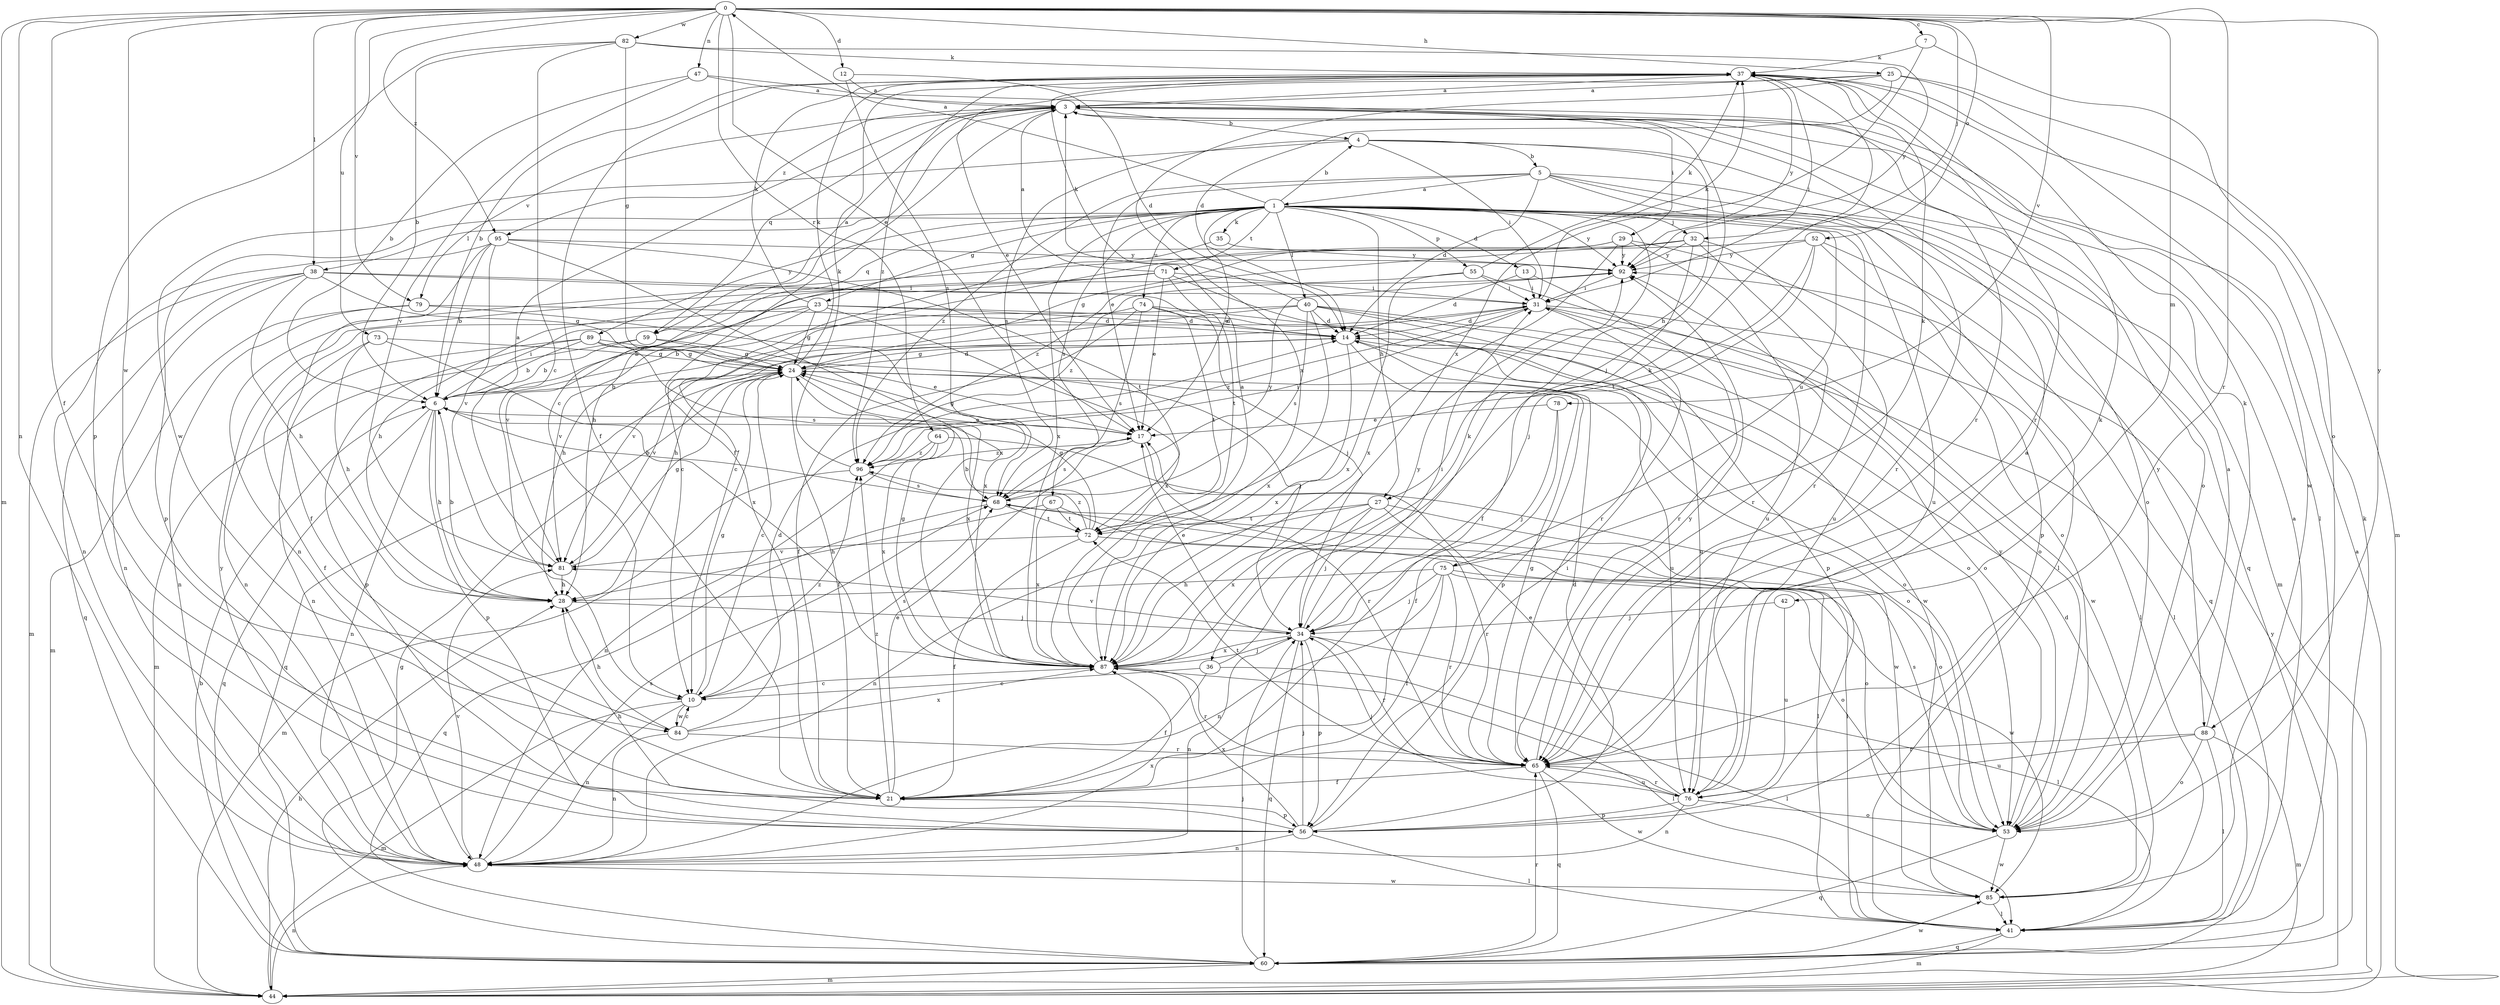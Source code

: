 strict digraph  {
0;
1;
3;
4;
5;
6;
7;
10;
12;
13;
14;
17;
21;
23;
24;
25;
27;
28;
29;
31;
32;
34;
35;
36;
37;
38;
40;
41;
42;
44;
47;
48;
52;
53;
55;
56;
59;
60;
64;
65;
67;
68;
71;
72;
73;
74;
75;
76;
78;
79;
81;
82;
84;
85;
87;
88;
89;
92;
95;
96;
0 -> 7  [label=c];
0 -> 12  [label=d];
0 -> 17  [label=e];
0 -> 21  [label=f];
0 -> 25  [label=h];
0 -> 32  [label=j];
0 -> 38  [label=l];
0 -> 42  [label=m];
0 -> 44  [label=m];
0 -> 47  [label=n];
0 -> 48  [label=n];
0 -> 52  [label=o];
0 -> 64  [label=r];
0 -> 65  [label=r];
0 -> 73  [label=u];
0 -> 78  [label=v];
0 -> 79  [label=v];
0 -> 82  [label=w];
0 -> 84  [label=w];
0 -> 88  [label=y];
0 -> 95  [label=z];
1 -> 0  [label=a];
1 -> 4  [label=b];
1 -> 13  [label=d];
1 -> 17  [label=e];
1 -> 23  [label=g];
1 -> 27  [label=h];
1 -> 32  [label=j];
1 -> 35  [label=k];
1 -> 36  [label=k];
1 -> 38  [label=l];
1 -> 40  [label=l];
1 -> 41  [label=l];
1 -> 55  [label=p];
1 -> 56  [label=p];
1 -> 59  [label=q];
1 -> 65  [label=r];
1 -> 67  [label=s];
1 -> 71  [label=t];
1 -> 74  [label=u];
1 -> 75  [label=u];
1 -> 76  [label=u];
1 -> 87  [label=x];
1 -> 88  [label=y];
1 -> 89  [label=y];
1 -> 92  [label=y];
3 -> 4  [label=b];
3 -> 10  [label=c];
3 -> 21  [label=f];
3 -> 29  [label=i];
3 -> 34  [label=j];
3 -> 41  [label=l];
3 -> 59  [label=q];
3 -> 79  [label=v];
3 -> 95  [label=z];
4 -> 5  [label=b];
4 -> 27  [label=h];
4 -> 31  [label=i];
4 -> 53  [label=o];
4 -> 68  [label=s];
4 -> 84  [label=w];
5 -> 1  [label=a];
5 -> 14  [label=d];
5 -> 17  [label=e];
5 -> 44  [label=m];
5 -> 53  [label=o];
5 -> 60  [label=q];
5 -> 65  [label=r];
5 -> 96  [label=z];
6 -> 17  [label=e];
6 -> 28  [label=h];
6 -> 31  [label=i];
6 -> 48  [label=n];
6 -> 56  [label=p];
6 -> 60  [label=q];
7 -> 37  [label=k];
7 -> 53  [label=o];
7 -> 87  [label=x];
10 -> 24  [label=g];
10 -> 44  [label=m];
10 -> 48  [label=n];
10 -> 68  [label=s];
10 -> 84  [label=w];
10 -> 96  [label=z];
12 -> 3  [label=a];
12 -> 14  [label=d];
12 -> 68  [label=s];
13 -> 14  [label=d];
13 -> 31  [label=i];
13 -> 65  [label=r];
14 -> 24  [label=g];
14 -> 53  [label=o];
14 -> 56  [label=p];
14 -> 76  [label=u];
14 -> 81  [label=v];
14 -> 87  [label=x];
17 -> 24  [label=g];
17 -> 65  [label=r];
17 -> 68  [label=s];
17 -> 96  [label=z];
21 -> 17  [label=e];
21 -> 56  [label=p];
21 -> 96  [label=z];
23 -> 6  [label=b];
23 -> 14  [label=d];
23 -> 24  [label=g];
23 -> 37  [label=k];
23 -> 48  [label=n];
23 -> 53  [label=o];
23 -> 81  [label=v];
23 -> 87  [label=x];
24 -> 6  [label=b];
24 -> 10  [label=c];
24 -> 14  [label=d];
24 -> 21  [label=f];
24 -> 37  [label=k];
24 -> 53  [label=o];
24 -> 60  [label=q];
24 -> 87  [label=x];
25 -> 3  [label=a];
25 -> 14  [label=d];
25 -> 17  [label=e];
25 -> 44  [label=m];
25 -> 85  [label=w];
25 -> 87  [label=x];
27 -> 34  [label=j];
27 -> 48  [label=n];
27 -> 53  [label=o];
27 -> 65  [label=r];
27 -> 72  [label=t];
27 -> 87  [label=x];
28 -> 6  [label=b];
28 -> 34  [label=j];
29 -> 10  [label=c];
29 -> 28  [label=h];
29 -> 53  [label=o];
29 -> 76  [label=u];
29 -> 87  [label=x];
29 -> 92  [label=y];
31 -> 14  [label=d];
31 -> 28  [label=h];
31 -> 37  [label=k];
31 -> 41  [label=l];
31 -> 53  [label=o];
31 -> 85  [label=w];
31 -> 96  [label=z];
32 -> 21  [label=f];
32 -> 24  [label=g];
32 -> 65  [label=r];
32 -> 76  [label=u];
32 -> 92  [label=y];
32 -> 96  [label=z];
34 -> 17  [label=e];
34 -> 31  [label=i];
34 -> 41  [label=l];
34 -> 48  [label=n];
34 -> 56  [label=p];
34 -> 60  [label=q];
34 -> 65  [label=r];
34 -> 81  [label=v];
34 -> 87  [label=x];
35 -> 10  [label=c];
35 -> 92  [label=y];
36 -> 10  [label=c];
36 -> 21  [label=f];
36 -> 37  [label=k];
36 -> 41  [label=l];
37 -> 3  [label=a];
37 -> 6  [label=b];
37 -> 21  [label=f];
37 -> 31  [label=i];
37 -> 65  [label=r];
37 -> 92  [label=y];
37 -> 96  [label=z];
38 -> 24  [label=g];
38 -> 28  [label=h];
38 -> 31  [label=i];
38 -> 34  [label=j];
38 -> 44  [label=m];
38 -> 48  [label=n];
38 -> 60  [label=q];
40 -> 6  [label=b];
40 -> 14  [label=d];
40 -> 37  [label=k];
40 -> 41  [label=l];
40 -> 56  [label=p];
40 -> 68  [label=s];
40 -> 76  [label=u];
40 -> 81  [label=v];
40 -> 87  [label=x];
41 -> 3  [label=a];
41 -> 44  [label=m];
41 -> 60  [label=q];
42 -> 34  [label=j];
42 -> 76  [label=u];
44 -> 3  [label=a];
44 -> 28  [label=h];
44 -> 48  [label=n];
44 -> 92  [label=y];
47 -> 3  [label=a];
47 -> 6  [label=b];
47 -> 65  [label=r];
47 -> 81  [label=v];
48 -> 68  [label=s];
48 -> 81  [label=v];
48 -> 85  [label=w];
48 -> 87  [label=x];
48 -> 92  [label=y];
52 -> 34  [label=j];
52 -> 48  [label=n];
52 -> 56  [label=p];
52 -> 60  [label=q];
52 -> 72  [label=t];
52 -> 92  [label=y];
53 -> 3  [label=a];
53 -> 60  [label=q];
53 -> 68  [label=s];
53 -> 85  [label=w];
53 -> 92  [label=y];
55 -> 31  [label=i];
55 -> 37  [label=k];
55 -> 53  [label=o];
55 -> 87  [label=x];
55 -> 96  [label=z];
56 -> 14  [label=d];
56 -> 28  [label=h];
56 -> 31  [label=i];
56 -> 34  [label=j];
56 -> 41  [label=l];
56 -> 48  [label=n];
56 -> 87  [label=x];
59 -> 3  [label=a];
59 -> 6  [label=b];
59 -> 17  [label=e];
59 -> 24  [label=g];
59 -> 44  [label=m];
60 -> 6  [label=b];
60 -> 24  [label=g];
60 -> 34  [label=j];
60 -> 37  [label=k];
60 -> 44  [label=m];
60 -> 65  [label=r];
60 -> 85  [label=w];
64 -> 48  [label=n];
64 -> 85  [label=w];
64 -> 87  [label=x];
64 -> 96  [label=z];
65 -> 21  [label=f];
65 -> 24  [label=g];
65 -> 37  [label=k];
65 -> 60  [label=q];
65 -> 72  [label=t];
65 -> 76  [label=u];
65 -> 85  [label=w];
65 -> 92  [label=y];
67 -> 28  [label=h];
67 -> 41  [label=l];
67 -> 72  [label=t];
67 -> 87  [label=x];
68 -> 6  [label=b];
68 -> 41  [label=l];
68 -> 60  [label=q];
68 -> 72  [label=t];
68 -> 92  [label=y];
71 -> 3  [label=a];
71 -> 17  [label=e];
71 -> 28  [label=h];
71 -> 31  [label=i];
71 -> 65  [label=r];
71 -> 72  [label=t];
71 -> 81  [label=v];
72 -> 6  [label=b];
72 -> 21  [label=f];
72 -> 24  [label=g];
72 -> 53  [label=o];
72 -> 81  [label=v];
72 -> 96  [label=z];
73 -> 21  [label=f];
73 -> 24  [label=g];
73 -> 28  [label=h];
73 -> 87  [label=x];
74 -> 14  [label=d];
74 -> 21  [label=f];
74 -> 28  [label=h];
74 -> 68  [label=s];
74 -> 72  [label=t];
74 -> 85  [label=w];
75 -> 21  [label=f];
75 -> 28  [label=h];
75 -> 34  [label=j];
75 -> 37  [label=k];
75 -> 48  [label=n];
75 -> 53  [label=o];
75 -> 65  [label=r];
75 -> 85  [label=w];
76 -> 3  [label=a];
76 -> 17  [label=e];
76 -> 34  [label=j];
76 -> 48  [label=n];
76 -> 53  [label=o];
76 -> 56  [label=p];
76 -> 65  [label=r];
78 -> 17  [label=e];
78 -> 21  [label=f];
78 -> 34  [label=j];
79 -> 14  [label=d];
79 -> 44  [label=m];
79 -> 48  [label=n];
79 -> 87  [label=x];
81 -> 3  [label=a];
81 -> 24  [label=g];
81 -> 28  [label=h];
82 -> 6  [label=b];
82 -> 10  [label=c];
82 -> 24  [label=g];
82 -> 37  [label=k];
82 -> 56  [label=p];
82 -> 92  [label=y];
84 -> 10  [label=c];
84 -> 14  [label=d];
84 -> 28  [label=h];
84 -> 48  [label=n];
84 -> 65  [label=r];
84 -> 87  [label=x];
85 -> 14  [label=d];
85 -> 41  [label=l];
87 -> 3  [label=a];
87 -> 10  [label=c];
87 -> 24  [label=g];
87 -> 34  [label=j];
87 -> 41  [label=l];
87 -> 65  [label=r];
87 -> 92  [label=y];
88 -> 37  [label=k];
88 -> 41  [label=l];
88 -> 44  [label=m];
88 -> 53  [label=o];
88 -> 65  [label=r];
88 -> 76  [label=u];
89 -> 6  [label=b];
89 -> 24  [label=g];
89 -> 34  [label=j];
89 -> 48  [label=n];
89 -> 56  [label=p];
89 -> 68  [label=s];
92 -> 31  [label=i];
95 -> 6  [label=b];
95 -> 21  [label=f];
95 -> 48  [label=n];
95 -> 72  [label=t];
95 -> 81  [label=v];
95 -> 87  [label=x];
95 -> 92  [label=y];
96 -> 31  [label=i];
96 -> 37  [label=k];
96 -> 44  [label=m];
96 -> 68  [label=s];
}
